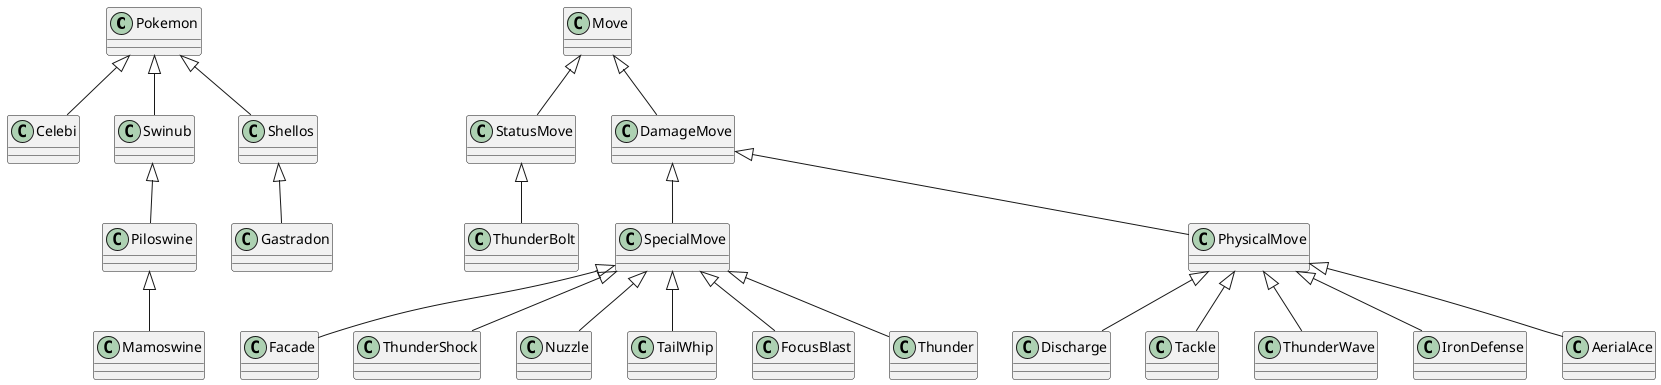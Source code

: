 @startuml
'https://plantuml.com/class-diagram

Pokemon <|-- Celebi
Pokemon <|-- Swinub
Swinub <|-- Piloswine
Piloswine  <|-- Mamoswine
Pokemon <|--  Shellos
Shellos  <|-- Gastradon

Move <|-- StatusMove
Move <|-- DamageMove
DamageMove <|-- SpecialMove
DamageMove <|-- PhysicalMove

PhysicalMove <|-- Discharge
PhysicalMove <|-- Tackle
PhysicalMove <|-- ThunderWave
PhysicalMove <|-- IronDefense

SpecialMove <|-- Facade
SpecialMove <|-- ThunderShock
SpecialMove <|-- Nuzzle
SpecialMove <|-- TailWhip

SpecialMove <|-- FocusBlast
SpecialMove <|-- Thunder
StatusMove <|-- ThunderBolt
PhysicalMove <|-- AerialAce





@enduml